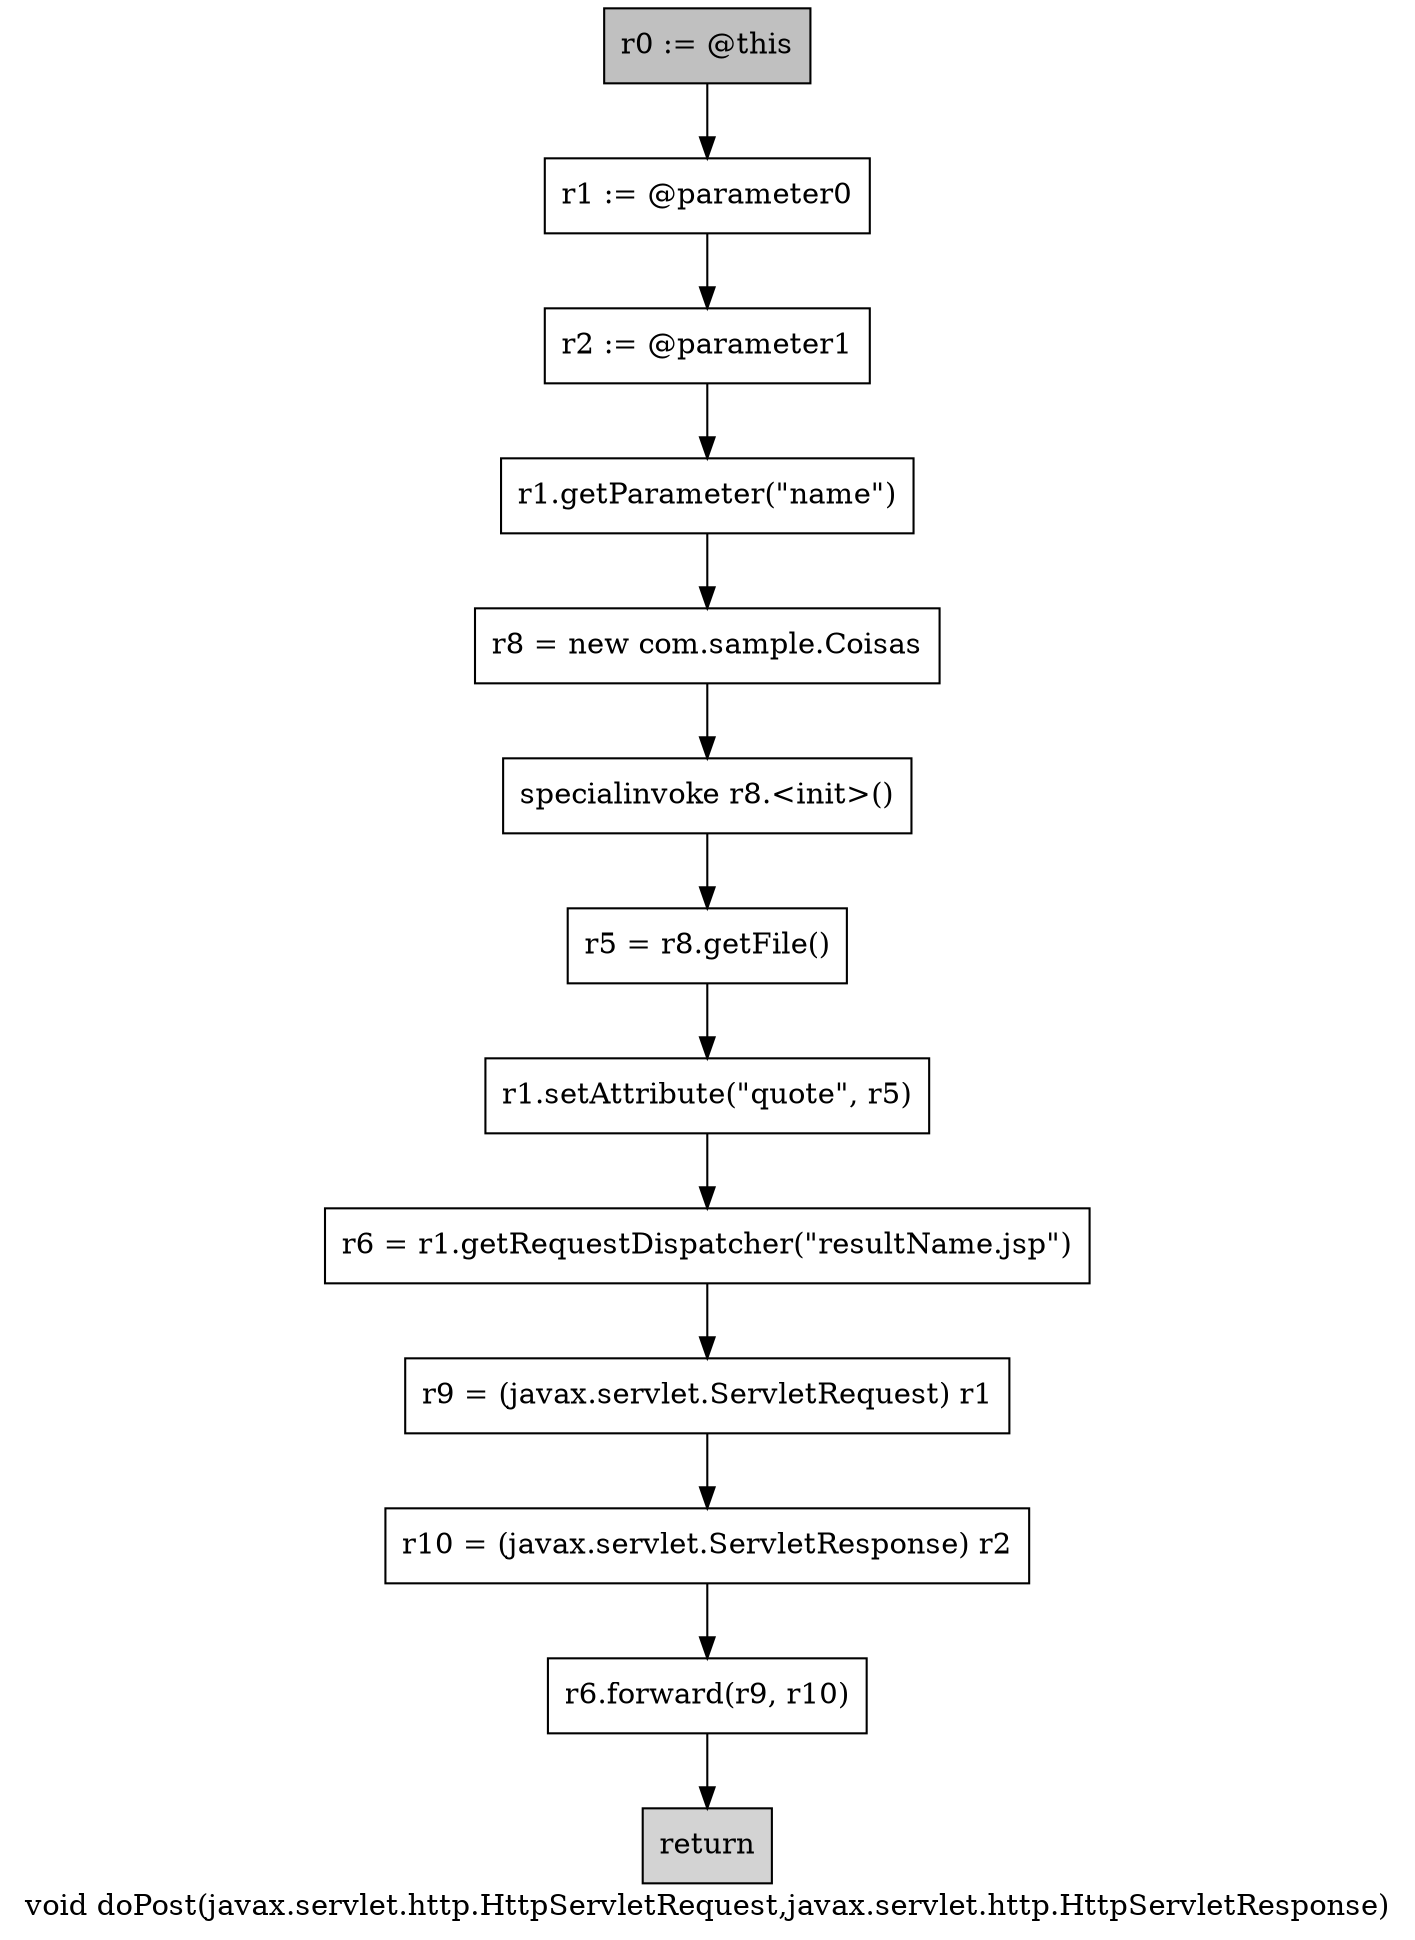 digraph "void doPost(javax.servlet.http.HttpServletRequest,javax.servlet.http.HttpServletResponse)" {
    label="void doPost(javax.servlet.http.HttpServletRequest,javax.servlet.http.HttpServletResponse)";
    node [shape=box];
    "0" [style=filled,fillcolor=gray,label="r0 := @this",];
    "1" [label="r1 := @parameter0",];
    "0"->"1";
    "2" [label="r2 := @parameter1",];
    "1"->"2";
    "3" [label="r1.getParameter(\"name\")",];
    "2"->"3";
    "4" [label="r8 = new com.sample.Coisas",];
    "3"->"4";
    "5" [label="specialinvoke r8.<init>()",];
    "4"->"5";
    "6" [label="r5 = r8.getFile()",];
    "5"->"6";
    "7" [label="r1.setAttribute(\"quote\", r5)",];
    "6"->"7";
    "8" [label="r6 = r1.getRequestDispatcher(\"resultName.jsp\")",];
    "7"->"8";
    "9" [label="r9 = (javax.servlet.ServletRequest) r1",];
    "8"->"9";
    "10" [label="r10 = (javax.servlet.ServletResponse) r2",];
    "9"->"10";
    "11" [label="r6.forward(r9, r10)",];
    "10"->"11";
    "12" [style=filled,fillcolor=lightgray,label="return",];
    "11"->"12";
}
